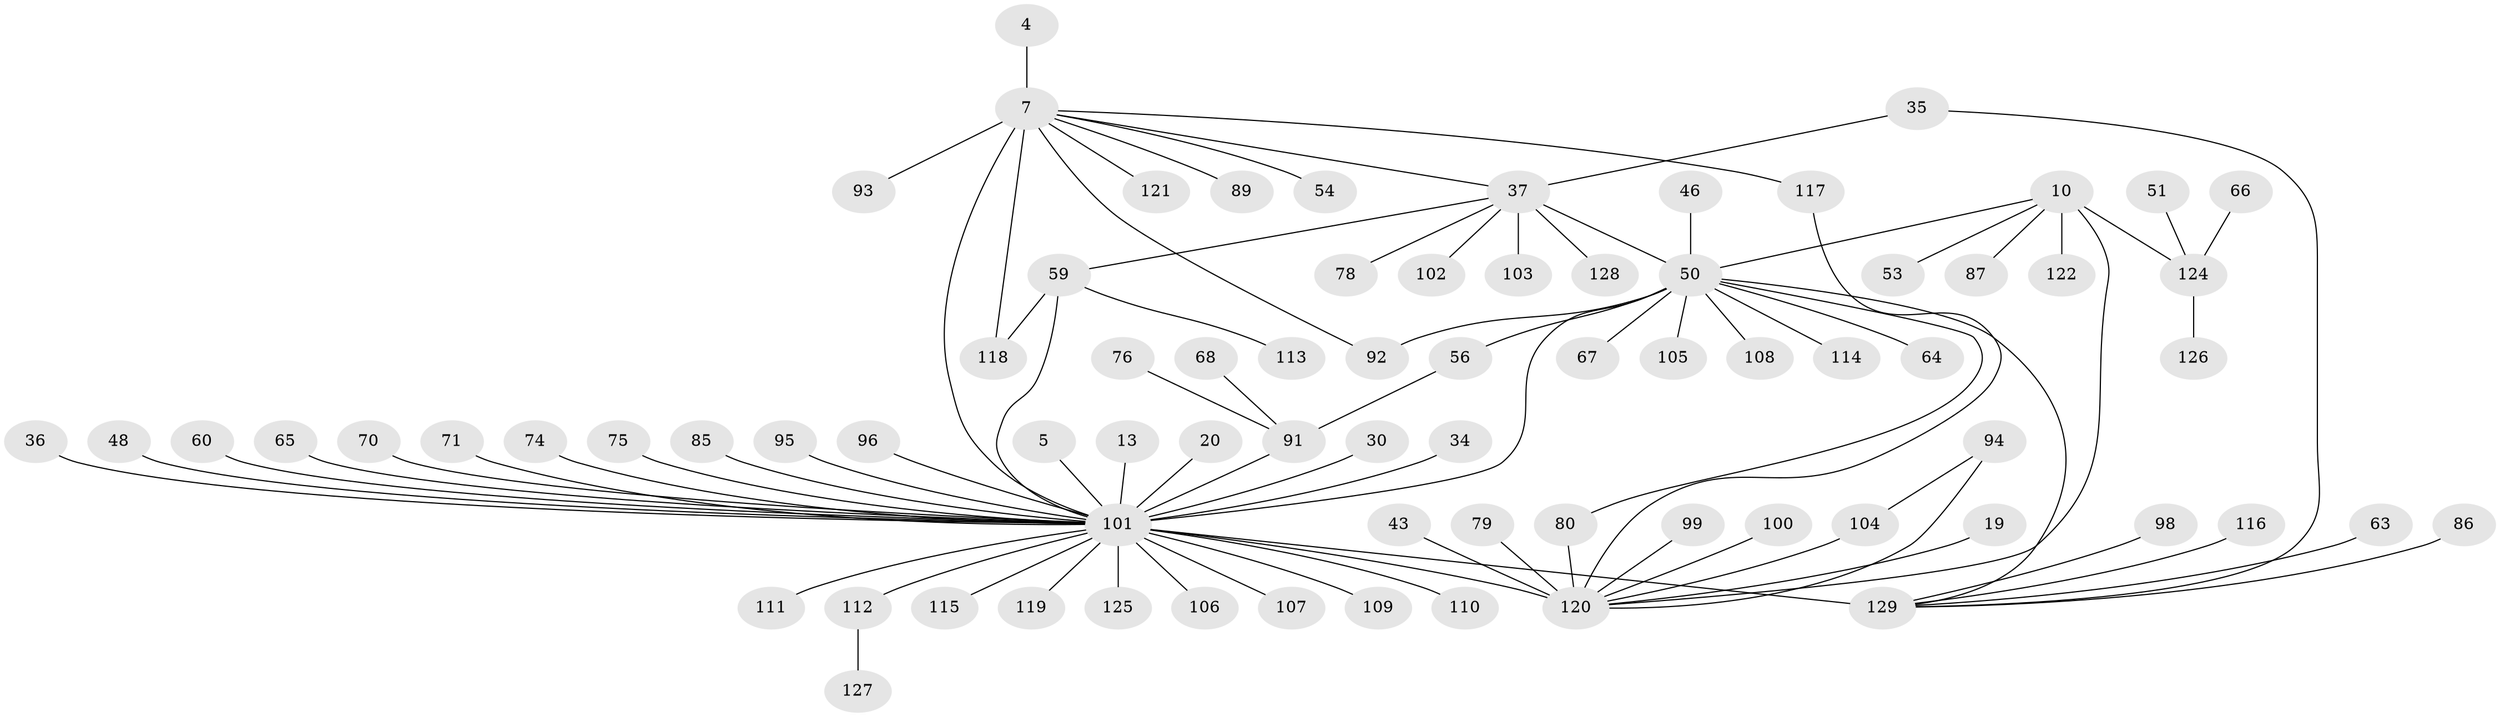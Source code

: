 // original degree distribution, {23: 0.007751937984496124, 6: 0.023255813953488372, 9: 0.023255813953488372, 1: 0.5271317829457365, 18: 0.007751937984496124, 3: 0.12403100775193798, 4: 0.06201550387596899, 7: 0.031007751937984496, 2: 0.17829457364341086, 5: 0.015503875968992248}
// Generated by graph-tools (version 1.1) at 2025/50/03/04/25 21:50:59]
// undirected, 77 vertices, 87 edges
graph export_dot {
graph [start="1"]
  node [color=gray90,style=filled];
  4;
  5;
  7 [super="+3"];
  10;
  13;
  19;
  20;
  30;
  34 [super="+23"];
  35;
  36;
  37 [super="+24"];
  43;
  46;
  48;
  50 [super="+14+39"];
  51;
  53;
  54;
  56;
  59 [super="+12"];
  60;
  63;
  64 [super="+45+47"];
  65;
  66;
  67;
  68;
  70;
  71 [super="+57"];
  74;
  75;
  76;
  78;
  79 [super="+42"];
  80 [super="+52"];
  85;
  86;
  87 [super="+77"];
  89;
  91 [super="+27"];
  92;
  93;
  94;
  95;
  96 [super="+8+21"];
  98 [super="+81"];
  99;
  100;
  101 [super="+38+90+69+97"];
  102;
  103;
  104 [super="+55+58+84"];
  105;
  106;
  107;
  108;
  109;
  110;
  111 [super="+40"];
  112;
  113;
  114;
  115;
  116;
  117;
  118 [super="+88"];
  119;
  120 [super="+2+16+15+82"];
  121;
  122 [super="+62"];
  124 [super="+28"];
  125;
  126;
  127;
  128;
  129 [super="+29+73+44+123"];
  4 -- 7;
  5 -- 101;
  7 -- 54;
  7 -- 117;
  7 -- 89;
  7 -- 37;
  7 -- 121;
  7 -- 92;
  7 -- 93;
  7 -- 118;
  7 -- 101 [weight=4];
  10 -- 53;
  10 -- 120 [weight=2];
  10 -- 124 [weight=2];
  10 -- 50 [weight=2];
  10 -- 122;
  10 -- 87;
  13 -- 101;
  19 -- 120;
  20 -- 101;
  30 -- 101;
  34 -- 101;
  35 -- 129;
  35 -- 37;
  36 -- 101;
  37 -- 103;
  37 -- 50 [weight=2];
  37 -- 128;
  37 -- 102;
  37 -- 59;
  37 -- 78;
  43 -- 120;
  46 -- 50;
  48 -- 101;
  50 -- 67;
  50 -- 92;
  50 -- 105;
  50 -- 114;
  50 -- 56;
  50 -- 108;
  50 -- 129;
  50 -- 80;
  50 -- 64;
  50 -- 101 [weight=2];
  51 -- 124;
  56 -- 91;
  59 -- 113;
  59 -- 118;
  59 -- 101 [weight=2];
  60 -- 101;
  63 -- 129;
  65 -- 101 [weight=2];
  66 -- 124;
  68 -- 91;
  70 -- 101;
  71 -- 101;
  74 -- 101;
  75 -- 101;
  76 -- 91;
  79 -- 120;
  80 -- 120;
  85 -- 101;
  86 -- 129;
  91 -- 101 [weight=2];
  94 -- 120;
  94 -- 104;
  95 -- 101;
  96 -- 101;
  98 -- 129;
  99 -- 120;
  100 -- 120;
  101 -- 129 [weight=6];
  101 -- 115;
  101 -- 120 [weight=5];
  101 -- 106;
  101 -- 107;
  101 -- 109;
  101 -- 110;
  101 -- 111;
  101 -- 112;
  101 -- 119;
  101 -- 125;
  104 -- 120;
  112 -- 127;
  116 -- 129;
  117 -- 120;
  124 -- 126;
}
